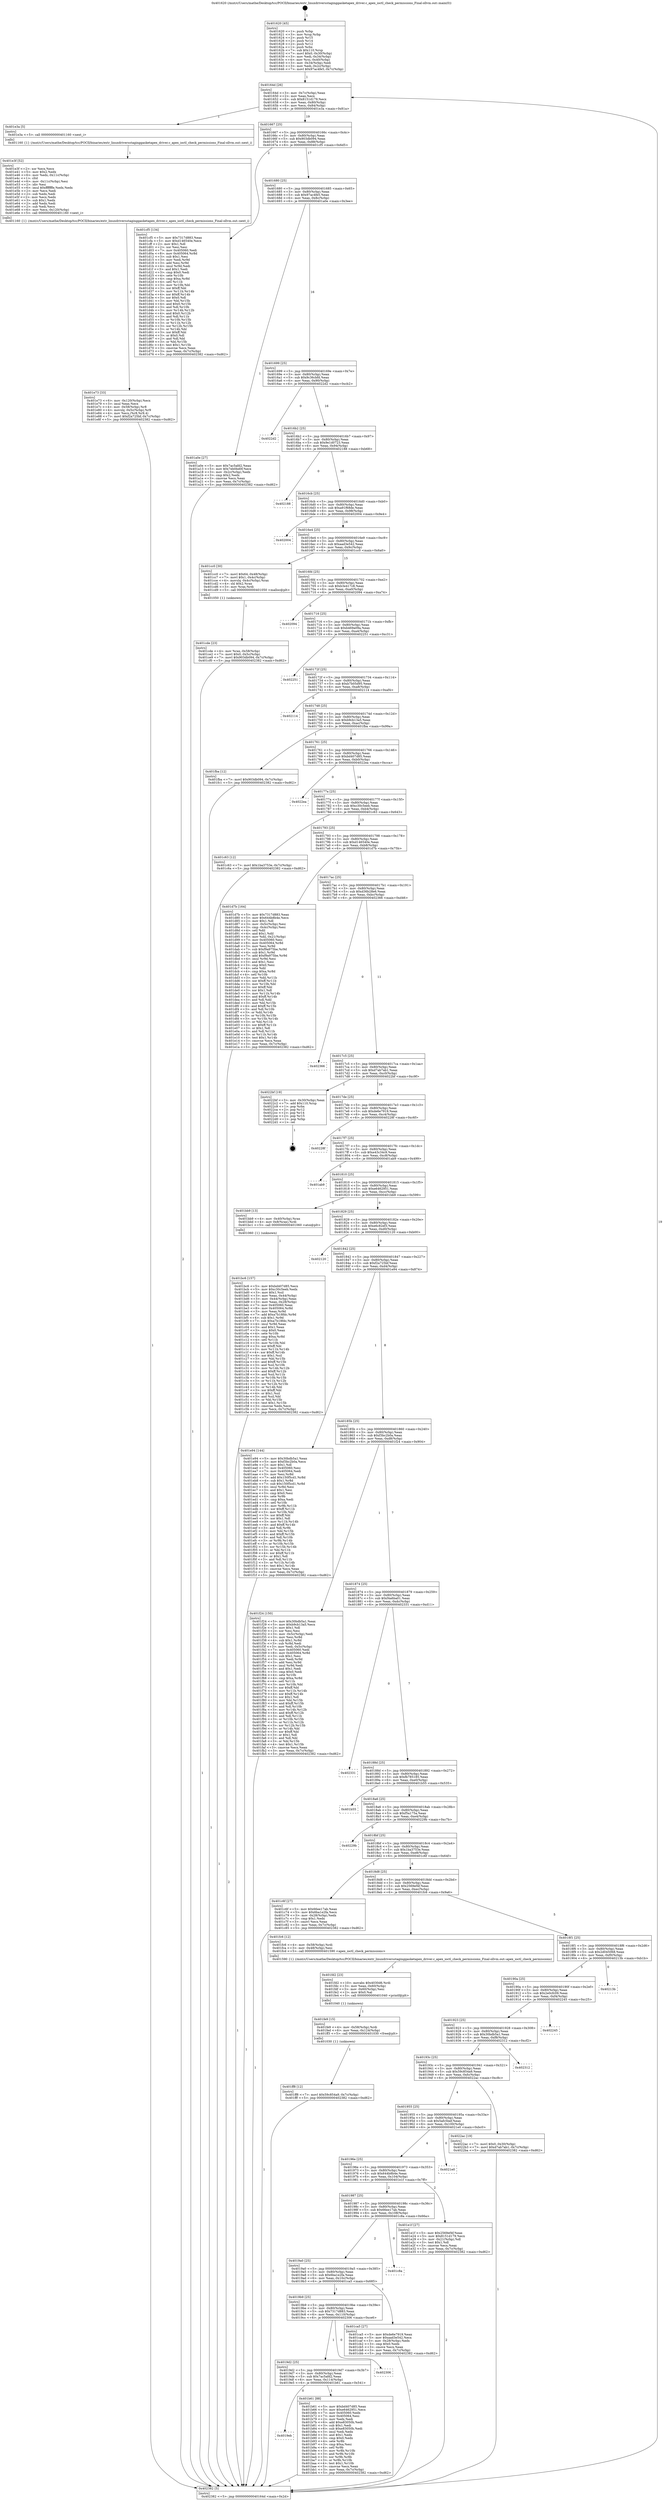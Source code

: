 digraph "0x401620" {
  label = "0x401620 (/mnt/c/Users/mathe/Desktop/tcc/POCII/binaries/extr_linuxdriversstaginggasketapex_driver.c_apex_ioctl_check_permissions_Final-ollvm.out::main(0))"
  labelloc = "t"
  node[shape=record]

  Entry [label="",width=0.3,height=0.3,shape=circle,fillcolor=black,style=filled]
  "0x40164d" [label="{
     0x40164d [26]\l
     | [instrs]\l
     &nbsp;&nbsp;0x40164d \<+3\>: mov -0x7c(%rbp),%eax\l
     &nbsp;&nbsp;0x401650 \<+2\>: mov %eax,%ecx\l
     &nbsp;&nbsp;0x401652 \<+6\>: sub $0x8151d179,%ecx\l
     &nbsp;&nbsp;0x401658 \<+3\>: mov %eax,-0x80(%rbp)\l
     &nbsp;&nbsp;0x40165b \<+6\>: mov %ecx,-0x84(%rbp)\l
     &nbsp;&nbsp;0x401661 \<+6\>: je 0000000000401e3a \<main+0x81a\>\l
  }"]
  "0x401e3a" [label="{
     0x401e3a [5]\l
     | [instrs]\l
     &nbsp;&nbsp;0x401e3a \<+5\>: call 0000000000401160 \<next_i\>\l
     | [calls]\l
     &nbsp;&nbsp;0x401160 \{1\} (/mnt/c/Users/mathe/Desktop/tcc/POCII/binaries/extr_linuxdriversstaginggasketapex_driver.c_apex_ioctl_check_permissions_Final-ollvm.out::next_i)\l
  }"]
  "0x401667" [label="{
     0x401667 [25]\l
     | [instrs]\l
     &nbsp;&nbsp;0x401667 \<+5\>: jmp 000000000040166c \<main+0x4c\>\l
     &nbsp;&nbsp;0x40166c \<+3\>: mov -0x80(%rbp),%eax\l
     &nbsp;&nbsp;0x40166f \<+5\>: sub $0x903db094,%eax\l
     &nbsp;&nbsp;0x401674 \<+6\>: mov %eax,-0x88(%rbp)\l
     &nbsp;&nbsp;0x40167a \<+6\>: je 0000000000401cf5 \<main+0x6d5\>\l
  }"]
  Exit [label="",width=0.3,height=0.3,shape=circle,fillcolor=black,style=filled,peripheries=2]
  "0x401cf5" [label="{
     0x401cf5 [134]\l
     | [instrs]\l
     &nbsp;&nbsp;0x401cf5 \<+5\>: mov $0x7317d883,%eax\l
     &nbsp;&nbsp;0x401cfa \<+5\>: mov $0xd146540e,%ecx\l
     &nbsp;&nbsp;0x401cff \<+2\>: mov $0x1,%dl\l
     &nbsp;&nbsp;0x401d01 \<+2\>: xor %esi,%esi\l
     &nbsp;&nbsp;0x401d03 \<+7\>: mov 0x405060,%edi\l
     &nbsp;&nbsp;0x401d0a \<+8\>: mov 0x405064,%r8d\l
     &nbsp;&nbsp;0x401d12 \<+3\>: sub $0x1,%esi\l
     &nbsp;&nbsp;0x401d15 \<+3\>: mov %edi,%r9d\l
     &nbsp;&nbsp;0x401d18 \<+3\>: add %esi,%r9d\l
     &nbsp;&nbsp;0x401d1b \<+4\>: imul %r9d,%edi\l
     &nbsp;&nbsp;0x401d1f \<+3\>: and $0x1,%edi\l
     &nbsp;&nbsp;0x401d22 \<+3\>: cmp $0x0,%edi\l
     &nbsp;&nbsp;0x401d25 \<+4\>: sete %r10b\l
     &nbsp;&nbsp;0x401d29 \<+4\>: cmp $0xa,%r8d\l
     &nbsp;&nbsp;0x401d2d \<+4\>: setl %r11b\l
     &nbsp;&nbsp;0x401d31 \<+3\>: mov %r10b,%bl\l
     &nbsp;&nbsp;0x401d34 \<+3\>: xor $0xff,%bl\l
     &nbsp;&nbsp;0x401d37 \<+3\>: mov %r11b,%r14b\l
     &nbsp;&nbsp;0x401d3a \<+4\>: xor $0xff,%r14b\l
     &nbsp;&nbsp;0x401d3e \<+3\>: xor $0x0,%dl\l
     &nbsp;&nbsp;0x401d41 \<+3\>: mov %bl,%r15b\l
     &nbsp;&nbsp;0x401d44 \<+4\>: and $0x0,%r15b\l
     &nbsp;&nbsp;0x401d48 \<+3\>: and %dl,%r10b\l
     &nbsp;&nbsp;0x401d4b \<+3\>: mov %r14b,%r12b\l
     &nbsp;&nbsp;0x401d4e \<+4\>: and $0x0,%r12b\l
     &nbsp;&nbsp;0x401d52 \<+3\>: and %dl,%r11b\l
     &nbsp;&nbsp;0x401d55 \<+3\>: or %r10b,%r15b\l
     &nbsp;&nbsp;0x401d58 \<+3\>: or %r11b,%r12b\l
     &nbsp;&nbsp;0x401d5b \<+3\>: xor %r12b,%r15b\l
     &nbsp;&nbsp;0x401d5e \<+3\>: or %r14b,%bl\l
     &nbsp;&nbsp;0x401d61 \<+3\>: xor $0xff,%bl\l
     &nbsp;&nbsp;0x401d64 \<+3\>: or $0x0,%dl\l
     &nbsp;&nbsp;0x401d67 \<+2\>: and %dl,%bl\l
     &nbsp;&nbsp;0x401d69 \<+3\>: or %bl,%r15b\l
     &nbsp;&nbsp;0x401d6c \<+4\>: test $0x1,%r15b\l
     &nbsp;&nbsp;0x401d70 \<+3\>: cmovne %ecx,%eax\l
     &nbsp;&nbsp;0x401d73 \<+3\>: mov %eax,-0x7c(%rbp)\l
     &nbsp;&nbsp;0x401d76 \<+5\>: jmp 0000000000402382 \<main+0xd62\>\l
  }"]
  "0x401680" [label="{
     0x401680 [25]\l
     | [instrs]\l
     &nbsp;&nbsp;0x401680 \<+5\>: jmp 0000000000401685 \<main+0x65\>\l
     &nbsp;&nbsp;0x401685 \<+3\>: mov -0x80(%rbp),%eax\l
     &nbsp;&nbsp;0x401688 \<+5\>: sub $0x97ac4fe5,%eax\l
     &nbsp;&nbsp;0x40168d \<+6\>: mov %eax,-0x8c(%rbp)\l
     &nbsp;&nbsp;0x401693 \<+6\>: je 0000000000401a0e \<main+0x3ee\>\l
  }"]
  "0x401ff8" [label="{
     0x401ff8 [12]\l
     | [instrs]\l
     &nbsp;&nbsp;0x401ff8 \<+7\>: movl $0x59c854a9,-0x7c(%rbp)\l
     &nbsp;&nbsp;0x401fff \<+5\>: jmp 0000000000402382 \<main+0xd62\>\l
  }"]
  "0x401a0e" [label="{
     0x401a0e [27]\l
     | [instrs]\l
     &nbsp;&nbsp;0x401a0e \<+5\>: mov $0x7ac5afd2,%eax\l
     &nbsp;&nbsp;0x401a13 \<+5\>: mov $0x7eb0bd0f,%ecx\l
     &nbsp;&nbsp;0x401a18 \<+3\>: mov -0x2c(%rbp),%edx\l
     &nbsp;&nbsp;0x401a1b \<+3\>: cmp $0x2,%edx\l
     &nbsp;&nbsp;0x401a1e \<+3\>: cmovne %ecx,%eax\l
     &nbsp;&nbsp;0x401a21 \<+3\>: mov %eax,-0x7c(%rbp)\l
     &nbsp;&nbsp;0x401a24 \<+5\>: jmp 0000000000402382 \<main+0xd62\>\l
  }"]
  "0x401699" [label="{
     0x401699 [25]\l
     | [instrs]\l
     &nbsp;&nbsp;0x401699 \<+5\>: jmp 000000000040169e \<main+0x7e\>\l
     &nbsp;&nbsp;0x40169e \<+3\>: mov -0x80(%rbp),%eax\l
     &nbsp;&nbsp;0x4016a1 \<+5\>: sub $0x9c36cbfd,%eax\l
     &nbsp;&nbsp;0x4016a6 \<+6\>: mov %eax,-0x90(%rbp)\l
     &nbsp;&nbsp;0x4016ac \<+6\>: je 00000000004022d2 \<main+0xcb2\>\l
  }"]
  "0x402382" [label="{
     0x402382 [5]\l
     | [instrs]\l
     &nbsp;&nbsp;0x402382 \<+5\>: jmp 000000000040164d \<main+0x2d\>\l
  }"]
  "0x401620" [label="{
     0x401620 [45]\l
     | [instrs]\l
     &nbsp;&nbsp;0x401620 \<+1\>: push %rbp\l
     &nbsp;&nbsp;0x401621 \<+3\>: mov %rsp,%rbp\l
     &nbsp;&nbsp;0x401624 \<+2\>: push %r15\l
     &nbsp;&nbsp;0x401626 \<+2\>: push %r14\l
     &nbsp;&nbsp;0x401628 \<+2\>: push %r12\l
     &nbsp;&nbsp;0x40162a \<+1\>: push %rbx\l
     &nbsp;&nbsp;0x40162b \<+7\>: sub $0x110,%rsp\l
     &nbsp;&nbsp;0x401632 \<+7\>: movl $0x0,-0x30(%rbp)\l
     &nbsp;&nbsp;0x401639 \<+3\>: mov %edi,-0x34(%rbp)\l
     &nbsp;&nbsp;0x40163c \<+4\>: mov %rsi,-0x40(%rbp)\l
     &nbsp;&nbsp;0x401640 \<+3\>: mov -0x34(%rbp),%edi\l
     &nbsp;&nbsp;0x401643 \<+3\>: mov %edi,-0x2c(%rbp)\l
     &nbsp;&nbsp;0x401646 \<+7\>: movl $0x97ac4fe5,-0x7c(%rbp)\l
  }"]
  "0x401fe9" [label="{
     0x401fe9 [15]\l
     | [instrs]\l
     &nbsp;&nbsp;0x401fe9 \<+4\>: mov -0x58(%rbp),%rdi\l
     &nbsp;&nbsp;0x401fed \<+6\>: mov %eax,-0x124(%rbp)\l
     &nbsp;&nbsp;0x401ff3 \<+5\>: call 0000000000401030 \<free@plt\>\l
     | [calls]\l
     &nbsp;&nbsp;0x401030 \{1\} (unknown)\l
  }"]
  "0x4022d2" [label="{
     0x4022d2\l
  }", style=dashed]
  "0x4016b2" [label="{
     0x4016b2 [25]\l
     | [instrs]\l
     &nbsp;&nbsp;0x4016b2 \<+5\>: jmp 00000000004016b7 \<main+0x97\>\l
     &nbsp;&nbsp;0x4016b7 \<+3\>: mov -0x80(%rbp),%eax\l
     &nbsp;&nbsp;0x4016ba \<+5\>: sub $0x9e1d0723,%eax\l
     &nbsp;&nbsp;0x4016bf \<+6\>: mov %eax,-0x94(%rbp)\l
     &nbsp;&nbsp;0x4016c5 \<+6\>: je 0000000000402188 \<main+0xb68\>\l
  }"]
  "0x401fd2" [label="{
     0x401fd2 [23]\l
     | [instrs]\l
     &nbsp;&nbsp;0x401fd2 \<+10\>: movabs $0x4030d6,%rdi\l
     &nbsp;&nbsp;0x401fdc \<+3\>: mov %eax,-0x60(%rbp)\l
     &nbsp;&nbsp;0x401fdf \<+3\>: mov -0x60(%rbp),%esi\l
     &nbsp;&nbsp;0x401fe2 \<+2\>: mov $0x0,%al\l
     &nbsp;&nbsp;0x401fe4 \<+5\>: call 0000000000401040 \<printf@plt\>\l
     | [calls]\l
     &nbsp;&nbsp;0x401040 \{1\} (unknown)\l
  }"]
  "0x402188" [label="{
     0x402188\l
  }", style=dashed]
  "0x4016cb" [label="{
     0x4016cb [25]\l
     | [instrs]\l
     &nbsp;&nbsp;0x4016cb \<+5\>: jmp 00000000004016d0 \<main+0xb0\>\l
     &nbsp;&nbsp;0x4016d0 \<+3\>: mov -0x80(%rbp),%eax\l
     &nbsp;&nbsp;0x4016d3 \<+5\>: sub $0xa91f68de,%eax\l
     &nbsp;&nbsp;0x4016d8 \<+6\>: mov %eax,-0x98(%rbp)\l
     &nbsp;&nbsp;0x4016de \<+6\>: je 0000000000402004 \<main+0x9e4\>\l
  }"]
  "0x401e73" [label="{
     0x401e73 [33]\l
     | [instrs]\l
     &nbsp;&nbsp;0x401e73 \<+6\>: mov -0x120(%rbp),%ecx\l
     &nbsp;&nbsp;0x401e79 \<+3\>: imul %eax,%ecx\l
     &nbsp;&nbsp;0x401e7c \<+4\>: mov -0x58(%rbp),%r8\l
     &nbsp;&nbsp;0x401e80 \<+4\>: movslq -0x5c(%rbp),%r9\l
     &nbsp;&nbsp;0x401e84 \<+4\>: mov %ecx,(%r8,%r9,4)\l
     &nbsp;&nbsp;0x401e88 \<+7\>: movl $0xf2a725bf,-0x7c(%rbp)\l
     &nbsp;&nbsp;0x401e8f \<+5\>: jmp 0000000000402382 \<main+0xd62\>\l
  }"]
  "0x402004" [label="{
     0x402004\l
  }", style=dashed]
  "0x4016e4" [label="{
     0x4016e4 [25]\l
     | [instrs]\l
     &nbsp;&nbsp;0x4016e4 \<+5\>: jmp 00000000004016e9 \<main+0xc9\>\l
     &nbsp;&nbsp;0x4016e9 \<+3\>: mov -0x80(%rbp),%eax\l
     &nbsp;&nbsp;0x4016ec \<+5\>: sub $0xaad3e542,%eax\l
     &nbsp;&nbsp;0x4016f1 \<+6\>: mov %eax,-0x9c(%rbp)\l
     &nbsp;&nbsp;0x4016f7 \<+6\>: je 0000000000401cc0 \<main+0x6a0\>\l
  }"]
  "0x401e3f" [label="{
     0x401e3f [52]\l
     | [instrs]\l
     &nbsp;&nbsp;0x401e3f \<+2\>: xor %ecx,%ecx\l
     &nbsp;&nbsp;0x401e41 \<+5\>: mov $0x2,%edx\l
     &nbsp;&nbsp;0x401e46 \<+6\>: mov %edx,-0x11c(%rbp)\l
     &nbsp;&nbsp;0x401e4c \<+1\>: cltd\l
     &nbsp;&nbsp;0x401e4d \<+6\>: mov -0x11c(%rbp),%esi\l
     &nbsp;&nbsp;0x401e53 \<+2\>: idiv %esi\l
     &nbsp;&nbsp;0x401e55 \<+6\>: imul $0xfffffffe,%edx,%edx\l
     &nbsp;&nbsp;0x401e5b \<+2\>: mov %ecx,%edi\l
     &nbsp;&nbsp;0x401e5d \<+2\>: sub %edx,%edi\l
     &nbsp;&nbsp;0x401e5f \<+2\>: mov %ecx,%edx\l
     &nbsp;&nbsp;0x401e61 \<+3\>: sub $0x1,%edx\l
     &nbsp;&nbsp;0x401e64 \<+2\>: add %edx,%edi\l
     &nbsp;&nbsp;0x401e66 \<+2\>: sub %edi,%ecx\l
     &nbsp;&nbsp;0x401e68 \<+6\>: mov %ecx,-0x120(%rbp)\l
     &nbsp;&nbsp;0x401e6e \<+5\>: call 0000000000401160 \<next_i\>\l
     | [calls]\l
     &nbsp;&nbsp;0x401160 \{1\} (/mnt/c/Users/mathe/Desktop/tcc/POCII/binaries/extr_linuxdriversstaginggasketapex_driver.c_apex_ioctl_check_permissions_Final-ollvm.out::next_i)\l
  }"]
  "0x401cc0" [label="{
     0x401cc0 [30]\l
     | [instrs]\l
     &nbsp;&nbsp;0x401cc0 \<+7\>: movl $0x64,-0x48(%rbp)\l
     &nbsp;&nbsp;0x401cc7 \<+7\>: movl $0x1,-0x4c(%rbp)\l
     &nbsp;&nbsp;0x401cce \<+4\>: movslq -0x4c(%rbp),%rax\l
     &nbsp;&nbsp;0x401cd2 \<+4\>: shl $0x2,%rax\l
     &nbsp;&nbsp;0x401cd6 \<+3\>: mov %rax,%rdi\l
     &nbsp;&nbsp;0x401cd9 \<+5\>: call 0000000000401050 \<malloc@plt\>\l
     | [calls]\l
     &nbsp;&nbsp;0x401050 \{1\} (unknown)\l
  }"]
  "0x4016fd" [label="{
     0x4016fd [25]\l
     | [instrs]\l
     &nbsp;&nbsp;0x4016fd \<+5\>: jmp 0000000000401702 \<main+0xe2\>\l
     &nbsp;&nbsp;0x401702 \<+3\>: mov -0x80(%rbp),%eax\l
     &nbsp;&nbsp;0x401705 \<+5\>: sub $0xb3e417c8,%eax\l
     &nbsp;&nbsp;0x40170a \<+6\>: mov %eax,-0xa0(%rbp)\l
     &nbsp;&nbsp;0x401710 \<+6\>: je 0000000000402094 \<main+0xa74\>\l
  }"]
  "0x401cde" [label="{
     0x401cde [23]\l
     | [instrs]\l
     &nbsp;&nbsp;0x401cde \<+4\>: mov %rax,-0x58(%rbp)\l
     &nbsp;&nbsp;0x401ce2 \<+7\>: movl $0x0,-0x5c(%rbp)\l
     &nbsp;&nbsp;0x401ce9 \<+7\>: movl $0x903db094,-0x7c(%rbp)\l
     &nbsp;&nbsp;0x401cf0 \<+5\>: jmp 0000000000402382 \<main+0xd62\>\l
  }"]
  "0x402094" [label="{
     0x402094\l
  }", style=dashed]
  "0x401716" [label="{
     0x401716 [25]\l
     | [instrs]\l
     &nbsp;&nbsp;0x401716 \<+5\>: jmp 000000000040171b \<main+0xfb\>\l
     &nbsp;&nbsp;0x40171b \<+3\>: mov -0x80(%rbp),%eax\l
     &nbsp;&nbsp;0x40171e \<+5\>: sub $0xb469a09a,%eax\l
     &nbsp;&nbsp;0x401723 \<+6\>: mov %eax,-0xa4(%rbp)\l
     &nbsp;&nbsp;0x401729 \<+6\>: je 0000000000402251 \<main+0xc31\>\l
  }"]
  "0x401bc6" [label="{
     0x401bc6 [157]\l
     | [instrs]\l
     &nbsp;&nbsp;0x401bc6 \<+5\>: mov $0xbd407d85,%ecx\l
     &nbsp;&nbsp;0x401bcb \<+5\>: mov $0xc30c5eeb,%edx\l
     &nbsp;&nbsp;0x401bd0 \<+3\>: mov $0x1,%sil\l
     &nbsp;&nbsp;0x401bd3 \<+3\>: mov %eax,-0x44(%rbp)\l
     &nbsp;&nbsp;0x401bd6 \<+3\>: mov -0x44(%rbp),%eax\l
     &nbsp;&nbsp;0x401bd9 \<+3\>: mov %eax,-0x28(%rbp)\l
     &nbsp;&nbsp;0x401bdc \<+7\>: mov 0x405060,%eax\l
     &nbsp;&nbsp;0x401be3 \<+8\>: mov 0x405064,%r8d\l
     &nbsp;&nbsp;0x401beb \<+3\>: mov %eax,%r9d\l
     &nbsp;&nbsp;0x401bee \<+7\>: add $0xa7b18fdc,%r9d\l
     &nbsp;&nbsp;0x401bf5 \<+4\>: sub $0x1,%r9d\l
     &nbsp;&nbsp;0x401bf9 \<+7\>: sub $0xa7b18fdc,%r9d\l
     &nbsp;&nbsp;0x401c00 \<+4\>: imul %r9d,%eax\l
     &nbsp;&nbsp;0x401c04 \<+3\>: and $0x1,%eax\l
     &nbsp;&nbsp;0x401c07 \<+3\>: cmp $0x0,%eax\l
     &nbsp;&nbsp;0x401c0a \<+4\>: sete %r10b\l
     &nbsp;&nbsp;0x401c0e \<+4\>: cmp $0xa,%r8d\l
     &nbsp;&nbsp;0x401c12 \<+4\>: setl %r11b\l
     &nbsp;&nbsp;0x401c16 \<+3\>: mov %r10b,%bl\l
     &nbsp;&nbsp;0x401c19 \<+3\>: xor $0xff,%bl\l
     &nbsp;&nbsp;0x401c1c \<+3\>: mov %r11b,%r14b\l
     &nbsp;&nbsp;0x401c1f \<+4\>: xor $0xff,%r14b\l
     &nbsp;&nbsp;0x401c23 \<+4\>: xor $0x1,%sil\l
     &nbsp;&nbsp;0x401c27 \<+3\>: mov %bl,%r15b\l
     &nbsp;&nbsp;0x401c2a \<+4\>: and $0xff,%r15b\l
     &nbsp;&nbsp;0x401c2e \<+3\>: and %sil,%r10b\l
     &nbsp;&nbsp;0x401c31 \<+3\>: mov %r14b,%r12b\l
     &nbsp;&nbsp;0x401c34 \<+4\>: and $0xff,%r12b\l
     &nbsp;&nbsp;0x401c38 \<+3\>: and %sil,%r11b\l
     &nbsp;&nbsp;0x401c3b \<+3\>: or %r10b,%r15b\l
     &nbsp;&nbsp;0x401c3e \<+3\>: or %r11b,%r12b\l
     &nbsp;&nbsp;0x401c41 \<+3\>: xor %r12b,%r15b\l
     &nbsp;&nbsp;0x401c44 \<+3\>: or %r14b,%bl\l
     &nbsp;&nbsp;0x401c47 \<+3\>: xor $0xff,%bl\l
     &nbsp;&nbsp;0x401c4a \<+4\>: or $0x1,%sil\l
     &nbsp;&nbsp;0x401c4e \<+3\>: and %sil,%bl\l
     &nbsp;&nbsp;0x401c51 \<+3\>: or %bl,%r15b\l
     &nbsp;&nbsp;0x401c54 \<+4\>: test $0x1,%r15b\l
     &nbsp;&nbsp;0x401c58 \<+3\>: cmovne %edx,%ecx\l
     &nbsp;&nbsp;0x401c5b \<+3\>: mov %ecx,-0x7c(%rbp)\l
     &nbsp;&nbsp;0x401c5e \<+5\>: jmp 0000000000402382 \<main+0xd62\>\l
  }"]
  "0x402251" [label="{
     0x402251\l
  }", style=dashed]
  "0x40172f" [label="{
     0x40172f [25]\l
     | [instrs]\l
     &nbsp;&nbsp;0x40172f \<+5\>: jmp 0000000000401734 \<main+0x114\>\l
     &nbsp;&nbsp;0x401734 \<+3\>: mov -0x80(%rbp),%eax\l
     &nbsp;&nbsp;0x401737 \<+5\>: sub $0xb7b05d95,%eax\l
     &nbsp;&nbsp;0x40173c \<+6\>: mov %eax,-0xa8(%rbp)\l
     &nbsp;&nbsp;0x401742 \<+6\>: je 0000000000402114 \<main+0xaf4\>\l
  }"]
  "0x4019eb" [label="{
     0x4019eb\l
  }", style=dashed]
  "0x402114" [label="{
     0x402114\l
  }", style=dashed]
  "0x401748" [label="{
     0x401748 [25]\l
     | [instrs]\l
     &nbsp;&nbsp;0x401748 \<+5\>: jmp 000000000040174d \<main+0x12d\>\l
     &nbsp;&nbsp;0x40174d \<+3\>: mov -0x80(%rbp),%eax\l
     &nbsp;&nbsp;0x401750 \<+5\>: sub $0xb9cb13a5,%eax\l
     &nbsp;&nbsp;0x401755 \<+6\>: mov %eax,-0xac(%rbp)\l
     &nbsp;&nbsp;0x40175b \<+6\>: je 0000000000401fba \<main+0x99a\>\l
  }"]
  "0x401b61" [label="{
     0x401b61 [88]\l
     | [instrs]\l
     &nbsp;&nbsp;0x401b61 \<+5\>: mov $0xbd407d85,%eax\l
     &nbsp;&nbsp;0x401b66 \<+5\>: mov $0xe6462951,%ecx\l
     &nbsp;&nbsp;0x401b6b \<+7\>: mov 0x405060,%edx\l
     &nbsp;&nbsp;0x401b72 \<+7\>: mov 0x405064,%esi\l
     &nbsp;&nbsp;0x401b79 \<+2\>: mov %edx,%edi\l
     &nbsp;&nbsp;0x401b7b \<+6\>: add $0xe83050b,%edi\l
     &nbsp;&nbsp;0x401b81 \<+3\>: sub $0x1,%edi\l
     &nbsp;&nbsp;0x401b84 \<+6\>: sub $0xe83050b,%edi\l
     &nbsp;&nbsp;0x401b8a \<+3\>: imul %edi,%edx\l
     &nbsp;&nbsp;0x401b8d \<+3\>: and $0x1,%edx\l
     &nbsp;&nbsp;0x401b90 \<+3\>: cmp $0x0,%edx\l
     &nbsp;&nbsp;0x401b93 \<+4\>: sete %r8b\l
     &nbsp;&nbsp;0x401b97 \<+3\>: cmp $0xa,%esi\l
     &nbsp;&nbsp;0x401b9a \<+4\>: setl %r9b\l
     &nbsp;&nbsp;0x401b9e \<+3\>: mov %r8b,%r10b\l
     &nbsp;&nbsp;0x401ba1 \<+3\>: and %r9b,%r10b\l
     &nbsp;&nbsp;0x401ba4 \<+3\>: xor %r9b,%r8b\l
     &nbsp;&nbsp;0x401ba7 \<+3\>: or %r8b,%r10b\l
     &nbsp;&nbsp;0x401baa \<+4\>: test $0x1,%r10b\l
     &nbsp;&nbsp;0x401bae \<+3\>: cmovne %ecx,%eax\l
     &nbsp;&nbsp;0x401bb1 \<+3\>: mov %eax,-0x7c(%rbp)\l
     &nbsp;&nbsp;0x401bb4 \<+5\>: jmp 0000000000402382 \<main+0xd62\>\l
  }"]
  "0x401fba" [label="{
     0x401fba [12]\l
     | [instrs]\l
     &nbsp;&nbsp;0x401fba \<+7\>: movl $0x903db094,-0x7c(%rbp)\l
     &nbsp;&nbsp;0x401fc1 \<+5\>: jmp 0000000000402382 \<main+0xd62\>\l
  }"]
  "0x401761" [label="{
     0x401761 [25]\l
     | [instrs]\l
     &nbsp;&nbsp;0x401761 \<+5\>: jmp 0000000000401766 \<main+0x146\>\l
     &nbsp;&nbsp;0x401766 \<+3\>: mov -0x80(%rbp),%eax\l
     &nbsp;&nbsp;0x401769 \<+5\>: sub $0xbd407d85,%eax\l
     &nbsp;&nbsp;0x40176e \<+6\>: mov %eax,-0xb0(%rbp)\l
     &nbsp;&nbsp;0x401774 \<+6\>: je 00000000004022ea \<main+0xcca\>\l
  }"]
  "0x4019d2" [label="{
     0x4019d2 [25]\l
     | [instrs]\l
     &nbsp;&nbsp;0x4019d2 \<+5\>: jmp 00000000004019d7 \<main+0x3b7\>\l
     &nbsp;&nbsp;0x4019d7 \<+3\>: mov -0x80(%rbp),%eax\l
     &nbsp;&nbsp;0x4019da \<+5\>: sub $0x7ac5afd2,%eax\l
     &nbsp;&nbsp;0x4019df \<+6\>: mov %eax,-0x114(%rbp)\l
     &nbsp;&nbsp;0x4019e5 \<+6\>: je 0000000000401b61 \<main+0x541\>\l
  }"]
  "0x4022ea" [label="{
     0x4022ea\l
  }", style=dashed]
  "0x40177a" [label="{
     0x40177a [25]\l
     | [instrs]\l
     &nbsp;&nbsp;0x40177a \<+5\>: jmp 000000000040177f \<main+0x15f\>\l
     &nbsp;&nbsp;0x40177f \<+3\>: mov -0x80(%rbp),%eax\l
     &nbsp;&nbsp;0x401782 \<+5\>: sub $0xc30c5eeb,%eax\l
     &nbsp;&nbsp;0x401787 \<+6\>: mov %eax,-0xb4(%rbp)\l
     &nbsp;&nbsp;0x40178d \<+6\>: je 0000000000401c63 \<main+0x643\>\l
  }"]
  "0x402306" [label="{
     0x402306\l
  }", style=dashed]
  "0x401c63" [label="{
     0x401c63 [12]\l
     | [instrs]\l
     &nbsp;&nbsp;0x401c63 \<+7\>: movl $0x1ba3753e,-0x7c(%rbp)\l
     &nbsp;&nbsp;0x401c6a \<+5\>: jmp 0000000000402382 \<main+0xd62\>\l
  }"]
  "0x401793" [label="{
     0x401793 [25]\l
     | [instrs]\l
     &nbsp;&nbsp;0x401793 \<+5\>: jmp 0000000000401798 \<main+0x178\>\l
     &nbsp;&nbsp;0x401798 \<+3\>: mov -0x80(%rbp),%eax\l
     &nbsp;&nbsp;0x40179b \<+5\>: sub $0xd146540e,%eax\l
     &nbsp;&nbsp;0x4017a0 \<+6\>: mov %eax,-0xb8(%rbp)\l
     &nbsp;&nbsp;0x4017a6 \<+6\>: je 0000000000401d7b \<main+0x75b\>\l
  }"]
  "0x4019b9" [label="{
     0x4019b9 [25]\l
     | [instrs]\l
     &nbsp;&nbsp;0x4019b9 \<+5\>: jmp 00000000004019be \<main+0x39e\>\l
     &nbsp;&nbsp;0x4019be \<+3\>: mov -0x80(%rbp),%eax\l
     &nbsp;&nbsp;0x4019c1 \<+5\>: sub $0x7317d883,%eax\l
     &nbsp;&nbsp;0x4019c6 \<+6\>: mov %eax,-0x110(%rbp)\l
     &nbsp;&nbsp;0x4019cc \<+6\>: je 0000000000402306 \<main+0xce6\>\l
  }"]
  "0x401d7b" [label="{
     0x401d7b [164]\l
     | [instrs]\l
     &nbsp;&nbsp;0x401d7b \<+5\>: mov $0x7317d883,%eax\l
     &nbsp;&nbsp;0x401d80 \<+5\>: mov $0x644b8b4e,%ecx\l
     &nbsp;&nbsp;0x401d85 \<+2\>: mov $0x1,%dl\l
     &nbsp;&nbsp;0x401d87 \<+3\>: mov -0x5c(%rbp),%esi\l
     &nbsp;&nbsp;0x401d8a \<+3\>: cmp -0x4c(%rbp),%esi\l
     &nbsp;&nbsp;0x401d8d \<+4\>: setl %dil\l
     &nbsp;&nbsp;0x401d91 \<+4\>: and $0x1,%dil\l
     &nbsp;&nbsp;0x401d95 \<+4\>: mov %dil,-0x21(%rbp)\l
     &nbsp;&nbsp;0x401d99 \<+7\>: mov 0x405060,%esi\l
     &nbsp;&nbsp;0x401da0 \<+8\>: mov 0x405064,%r8d\l
     &nbsp;&nbsp;0x401da8 \<+3\>: mov %esi,%r9d\l
     &nbsp;&nbsp;0x401dab \<+7\>: sub $0xf9a975be,%r9d\l
     &nbsp;&nbsp;0x401db2 \<+4\>: sub $0x1,%r9d\l
     &nbsp;&nbsp;0x401db6 \<+7\>: add $0xf9a975be,%r9d\l
     &nbsp;&nbsp;0x401dbd \<+4\>: imul %r9d,%esi\l
     &nbsp;&nbsp;0x401dc1 \<+3\>: and $0x1,%esi\l
     &nbsp;&nbsp;0x401dc4 \<+3\>: cmp $0x0,%esi\l
     &nbsp;&nbsp;0x401dc7 \<+4\>: sete %dil\l
     &nbsp;&nbsp;0x401dcb \<+4\>: cmp $0xa,%r8d\l
     &nbsp;&nbsp;0x401dcf \<+4\>: setl %r10b\l
     &nbsp;&nbsp;0x401dd3 \<+3\>: mov %dil,%r11b\l
     &nbsp;&nbsp;0x401dd6 \<+4\>: xor $0xff,%r11b\l
     &nbsp;&nbsp;0x401dda \<+3\>: mov %r10b,%bl\l
     &nbsp;&nbsp;0x401ddd \<+3\>: xor $0xff,%bl\l
     &nbsp;&nbsp;0x401de0 \<+3\>: xor $0x1,%dl\l
     &nbsp;&nbsp;0x401de3 \<+3\>: mov %r11b,%r14b\l
     &nbsp;&nbsp;0x401de6 \<+4\>: and $0xff,%r14b\l
     &nbsp;&nbsp;0x401dea \<+3\>: and %dl,%dil\l
     &nbsp;&nbsp;0x401ded \<+3\>: mov %bl,%r15b\l
     &nbsp;&nbsp;0x401df0 \<+4\>: and $0xff,%r15b\l
     &nbsp;&nbsp;0x401df4 \<+3\>: and %dl,%r10b\l
     &nbsp;&nbsp;0x401df7 \<+3\>: or %dil,%r14b\l
     &nbsp;&nbsp;0x401dfa \<+3\>: or %r10b,%r15b\l
     &nbsp;&nbsp;0x401dfd \<+3\>: xor %r15b,%r14b\l
     &nbsp;&nbsp;0x401e00 \<+3\>: or %bl,%r11b\l
     &nbsp;&nbsp;0x401e03 \<+4\>: xor $0xff,%r11b\l
     &nbsp;&nbsp;0x401e07 \<+3\>: or $0x1,%dl\l
     &nbsp;&nbsp;0x401e0a \<+3\>: and %dl,%r11b\l
     &nbsp;&nbsp;0x401e0d \<+3\>: or %r11b,%r14b\l
     &nbsp;&nbsp;0x401e10 \<+4\>: test $0x1,%r14b\l
     &nbsp;&nbsp;0x401e14 \<+3\>: cmovne %ecx,%eax\l
     &nbsp;&nbsp;0x401e17 \<+3\>: mov %eax,-0x7c(%rbp)\l
     &nbsp;&nbsp;0x401e1a \<+5\>: jmp 0000000000402382 \<main+0xd62\>\l
  }"]
  "0x4017ac" [label="{
     0x4017ac [25]\l
     | [instrs]\l
     &nbsp;&nbsp;0x4017ac \<+5\>: jmp 00000000004017b1 \<main+0x191\>\l
     &nbsp;&nbsp;0x4017b1 \<+3\>: mov -0x80(%rbp),%eax\l
     &nbsp;&nbsp;0x4017b4 \<+5\>: sub $0xd36b28e6,%eax\l
     &nbsp;&nbsp;0x4017b9 \<+6\>: mov %eax,-0xbc(%rbp)\l
     &nbsp;&nbsp;0x4017bf \<+6\>: je 0000000000402366 \<main+0xd46\>\l
  }"]
  "0x401ca5" [label="{
     0x401ca5 [27]\l
     | [instrs]\l
     &nbsp;&nbsp;0x401ca5 \<+5\>: mov $0xde6e7919,%eax\l
     &nbsp;&nbsp;0x401caa \<+5\>: mov $0xaad3e542,%ecx\l
     &nbsp;&nbsp;0x401caf \<+3\>: mov -0x28(%rbp),%edx\l
     &nbsp;&nbsp;0x401cb2 \<+3\>: cmp $0x0,%edx\l
     &nbsp;&nbsp;0x401cb5 \<+3\>: cmove %ecx,%eax\l
     &nbsp;&nbsp;0x401cb8 \<+3\>: mov %eax,-0x7c(%rbp)\l
     &nbsp;&nbsp;0x401cbb \<+5\>: jmp 0000000000402382 \<main+0xd62\>\l
  }"]
  "0x402366" [label="{
     0x402366\l
  }", style=dashed]
  "0x4017c5" [label="{
     0x4017c5 [25]\l
     | [instrs]\l
     &nbsp;&nbsp;0x4017c5 \<+5\>: jmp 00000000004017ca \<main+0x1aa\>\l
     &nbsp;&nbsp;0x4017ca \<+3\>: mov -0x80(%rbp),%eax\l
     &nbsp;&nbsp;0x4017cd \<+5\>: sub $0xd7ab7ab1,%eax\l
     &nbsp;&nbsp;0x4017d2 \<+6\>: mov %eax,-0xc0(%rbp)\l
     &nbsp;&nbsp;0x4017d8 \<+6\>: je 00000000004022bf \<main+0xc9f\>\l
  }"]
  "0x4019a0" [label="{
     0x4019a0 [25]\l
     | [instrs]\l
     &nbsp;&nbsp;0x4019a0 \<+5\>: jmp 00000000004019a5 \<main+0x385\>\l
     &nbsp;&nbsp;0x4019a5 \<+3\>: mov -0x80(%rbp),%eax\l
     &nbsp;&nbsp;0x4019a8 \<+5\>: sub $0x6ba1e2fa,%eax\l
     &nbsp;&nbsp;0x4019ad \<+6\>: mov %eax,-0x10c(%rbp)\l
     &nbsp;&nbsp;0x4019b3 \<+6\>: je 0000000000401ca5 \<main+0x685\>\l
  }"]
  "0x4022bf" [label="{
     0x4022bf [19]\l
     | [instrs]\l
     &nbsp;&nbsp;0x4022bf \<+3\>: mov -0x30(%rbp),%eax\l
     &nbsp;&nbsp;0x4022c2 \<+7\>: add $0x110,%rsp\l
     &nbsp;&nbsp;0x4022c9 \<+1\>: pop %rbx\l
     &nbsp;&nbsp;0x4022ca \<+2\>: pop %r12\l
     &nbsp;&nbsp;0x4022cc \<+2\>: pop %r14\l
     &nbsp;&nbsp;0x4022ce \<+2\>: pop %r15\l
     &nbsp;&nbsp;0x4022d0 \<+1\>: pop %rbp\l
     &nbsp;&nbsp;0x4022d1 \<+1\>: ret\l
  }"]
  "0x4017de" [label="{
     0x4017de [25]\l
     | [instrs]\l
     &nbsp;&nbsp;0x4017de \<+5\>: jmp 00000000004017e3 \<main+0x1c3\>\l
     &nbsp;&nbsp;0x4017e3 \<+3\>: mov -0x80(%rbp),%eax\l
     &nbsp;&nbsp;0x4017e6 \<+5\>: sub $0xde6e7919,%eax\l
     &nbsp;&nbsp;0x4017eb \<+6\>: mov %eax,-0xc4(%rbp)\l
     &nbsp;&nbsp;0x4017f1 \<+6\>: je 000000000040228f \<main+0xc6f\>\l
  }"]
  "0x401c8a" [label="{
     0x401c8a\l
  }", style=dashed]
  "0x40228f" [label="{
     0x40228f\l
  }", style=dashed]
  "0x4017f7" [label="{
     0x4017f7 [25]\l
     | [instrs]\l
     &nbsp;&nbsp;0x4017f7 \<+5\>: jmp 00000000004017fc \<main+0x1dc\>\l
     &nbsp;&nbsp;0x4017fc \<+3\>: mov -0x80(%rbp),%eax\l
     &nbsp;&nbsp;0x4017ff \<+5\>: sub $0xe43c34c9,%eax\l
     &nbsp;&nbsp;0x401804 \<+6\>: mov %eax,-0xc8(%rbp)\l
     &nbsp;&nbsp;0x40180a \<+6\>: je 0000000000401ab9 \<main+0x499\>\l
  }"]
  "0x401987" [label="{
     0x401987 [25]\l
     | [instrs]\l
     &nbsp;&nbsp;0x401987 \<+5\>: jmp 000000000040198c \<main+0x36c\>\l
     &nbsp;&nbsp;0x40198c \<+3\>: mov -0x80(%rbp),%eax\l
     &nbsp;&nbsp;0x40198f \<+5\>: sub $0x66ee17ab,%eax\l
     &nbsp;&nbsp;0x401994 \<+6\>: mov %eax,-0x108(%rbp)\l
     &nbsp;&nbsp;0x40199a \<+6\>: je 0000000000401c8a \<main+0x66a\>\l
  }"]
  "0x401ab9" [label="{
     0x401ab9\l
  }", style=dashed]
  "0x401810" [label="{
     0x401810 [25]\l
     | [instrs]\l
     &nbsp;&nbsp;0x401810 \<+5\>: jmp 0000000000401815 \<main+0x1f5\>\l
     &nbsp;&nbsp;0x401815 \<+3\>: mov -0x80(%rbp),%eax\l
     &nbsp;&nbsp;0x401818 \<+5\>: sub $0xe6462951,%eax\l
     &nbsp;&nbsp;0x40181d \<+6\>: mov %eax,-0xcc(%rbp)\l
     &nbsp;&nbsp;0x401823 \<+6\>: je 0000000000401bb9 \<main+0x599\>\l
  }"]
  "0x401e1f" [label="{
     0x401e1f [27]\l
     | [instrs]\l
     &nbsp;&nbsp;0x401e1f \<+5\>: mov $0x2569ef4f,%eax\l
     &nbsp;&nbsp;0x401e24 \<+5\>: mov $0x8151d179,%ecx\l
     &nbsp;&nbsp;0x401e29 \<+3\>: mov -0x21(%rbp),%dl\l
     &nbsp;&nbsp;0x401e2c \<+3\>: test $0x1,%dl\l
     &nbsp;&nbsp;0x401e2f \<+3\>: cmovne %ecx,%eax\l
     &nbsp;&nbsp;0x401e32 \<+3\>: mov %eax,-0x7c(%rbp)\l
     &nbsp;&nbsp;0x401e35 \<+5\>: jmp 0000000000402382 \<main+0xd62\>\l
  }"]
  "0x401bb9" [label="{
     0x401bb9 [13]\l
     | [instrs]\l
     &nbsp;&nbsp;0x401bb9 \<+4\>: mov -0x40(%rbp),%rax\l
     &nbsp;&nbsp;0x401bbd \<+4\>: mov 0x8(%rax),%rdi\l
     &nbsp;&nbsp;0x401bc1 \<+5\>: call 0000000000401060 \<atoi@plt\>\l
     | [calls]\l
     &nbsp;&nbsp;0x401060 \{1\} (unknown)\l
  }"]
  "0x401829" [label="{
     0x401829 [25]\l
     | [instrs]\l
     &nbsp;&nbsp;0x401829 \<+5\>: jmp 000000000040182e \<main+0x20e\>\l
     &nbsp;&nbsp;0x40182e \<+3\>: mov -0x80(%rbp),%eax\l
     &nbsp;&nbsp;0x401831 \<+5\>: sub $0xe6c82ef3,%eax\l
     &nbsp;&nbsp;0x401836 \<+6\>: mov %eax,-0xd0(%rbp)\l
     &nbsp;&nbsp;0x40183c \<+6\>: je 0000000000402120 \<main+0xb00\>\l
  }"]
  "0x40196e" [label="{
     0x40196e [25]\l
     | [instrs]\l
     &nbsp;&nbsp;0x40196e \<+5\>: jmp 0000000000401973 \<main+0x353\>\l
     &nbsp;&nbsp;0x401973 \<+3\>: mov -0x80(%rbp),%eax\l
     &nbsp;&nbsp;0x401976 \<+5\>: sub $0x644b8b4e,%eax\l
     &nbsp;&nbsp;0x40197b \<+6\>: mov %eax,-0x104(%rbp)\l
     &nbsp;&nbsp;0x401981 \<+6\>: je 0000000000401e1f \<main+0x7ff\>\l
  }"]
  "0x402120" [label="{
     0x402120\l
  }", style=dashed]
  "0x401842" [label="{
     0x401842 [25]\l
     | [instrs]\l
     &nbsp;&nbsp;0x401842 \<+5\>: jmp 0000000000401847 \<main+0x227\>\l
     &nbsp;&nbsp;0x401847 \<+3\>: mov -0x80(%rbp),%eax\l
     &nbsp;&nbsp;0x40184a \<+5\>: sub $0xf2a725bf,%eax\l
     &nbsp;&nbsp;0x40184f \<+6\>: mov %eax,-0xd4(%rbp)\l
     &nbsp;&nbsp;0x401855 \<+6\>: je 0000000000401e94 \<main+0x874\>\l
  }"]
  "0x4021e0" [label="{
     0x4021e0\l
  }", style=dashed]
  "0x401e94" [label="{
     0x401e94 [144]\l
     | [instrs]\l
     &nbsp;&nbsp;0x401e94 \<+5\>: mov $0x30bdb5a1,%eax\l
     &nbsp;&nbsp;0x401e99 \<+5\>: mov $0xf3bc2b0a,%ecx\l
     &nbsp;&nbsp;0x401e9e \<+2\>: mov $0x1,%dl\l
     &nbsp;&nbsp;0x401ea0 \<+7\>: mov 0x405060,%esi\l
     &nbsp;&nbsp;0x401ea7 \<+7\>: mov 0x405064,%edi\l
     &nbsp;&nbsp;0x401eae \<+3\>: mov %esi,%r8d\l
     &nbsp;&nbsp;0x401eb1 \<+7\>: add $0x150f5cd1,%r8d\l
     &nbsp;&nbsp;0x401eb8 \<+4\>: sub $0x1,%r8d\l
     &nbsp;&nbsp;0x401ebc \<+7\>: sub $0x150f5cd1,%r8d\l
     &nbsp;&nbsp;0x401ec3 \<+4\>: imul %r8d,%esi\l
     &nbsp;&nbsp;0x401ec7 \<+3\>: and $0x1,%esi\l
     &nbsp;&nbsp;0x401eca \<+3\>: cmp $0x0,%esi\l
     &nbsp;&nbsp;0x401ecd \<+4\>: sete %r9b\l
     &nbsp;&nbsp;0x401ed1 \<+3\>: cmp $0xa,%edi\l
     &nbsp;&nbsp;0x401ed4 \<+4\>: setl %r10b\l
     &nbsp;&nbsp;0x401ed8 \<+3\>: mov %r9b,%r11b\l
     &nbsp;&nbsp;0x401edb \<+4\>: xor $0xff,%r11b\l
     &nbsp;&nbsp;0x401edf \<+3\>: mov %r10b,%bl\l
     &nbsp;&nbsp;0x401ee2 \<+3\>: xor $0xff,%bl\l
     &nbsp;&nbsp;0x401ee5 \<+3\>: xor $0x1,%dl\l
     &nbsp;&nbsp;0x401ee8 \<+3\>: mov %r11b,%r14b\l
     &nbsp;&nbsp;0x401eeb \<+4\>: and $0xff,%r14b\l
     &nbsp;&nbsp;0x401eef \<+3\>: and %dl,%r9b\l
     &nbsp;&nbsp;0x401ef2 \<+3\>: mov %bl,%r15b\l
     &nbsp;&nbsp;0x401ef5 \<+4\>: and $0xff,%r15b\l
     &nbsp;&nbsp;0x401ef9 \<+3\>: and %dl,%r10b\l
     &nbsp;&nbsp;0x401efc \<+3\>: or %r9b,%r14b\l
     &nbsp;&nbsp;0x401eff \<+3\>: or %r10b,%r15b\l
     &nbsp;&nbsp;0x401f02 \<+3\>: xor %r15b,%r14b\l
     &nbsp;&nbsp;0x401f05 \<+3\>: or %bl,%r11b\l
     &nbsp;&nbsp;0x401f08 \<+4\>: xor $0xff,%r11b\l
     &nbsp;&nbsp;0x401f0c \<+3\>: or $0x1,%dl\l
     &nbsp;&nbsp;0x401f0f \<+3\>: and %dl,%r11b\l
     &nbsp;&nbsp;0x401f12 \<+3\>: or %r11b,%r14b\l
     &nbsp;&nbsp;0x401f15 \<+4\>: test $0x1,%r14b\l
     &nbsp;&nbsp;0x401f19 \<+3\>: cmovne %ecx,%eax\l
     &nbsp;&nbsp;0x401f1c \<+3\>: mov %eax,-0x7c(%rbp)\l
     &nbsp;&nbsp;0x401f1f \<+5\>: jmp 0000000000402382 \<main+0xd62\>\l
  }"]
  "0x40185b" [label="{
     0x40185b [25]\l
     | [instrs]\l
     &nbsp;&nbsp;0x40185b \<+5\>: jmp 0000000000401860 \<main+0x240\>\l
     &nbsp;&nbsp;0x401860 \<+3\>: mov -0x80(%rbp),%eax\l
     &nbsp;&nbsp;0x401863 \<+5\>: sub $0xf3bc2b0a,%eax\l
     &nbsp;&nbsp;0x401868 \<+6\>: mov %eax,-0xd8(%rbp)\l
     &nbsp;&nbsp;0x40186e \<+6\>: je 0000000000401f24 \<main+0x904\>\l
  }"]
  "0x401955" [label="{
     0x401955 [25]\l
     | [instrs]\l
     &nbsp;&nbsp;0x401955 \<+5\>: jmp 000000000040195a \<main+0x33a\>\l
     &nbsp;&nbsp;0x40195a \<+3\>: mov -0x80(%rbp),%eax\l
     &nbsp;&nbsp;0x40195d \<+5\>: sub $0x5afc5bef,%eax\l
     &nbsp;&nbsp;0x401962 \<+6\>: mov %eax,-0x100(%rbp)\l
     &nbsp;&nbsp;0x401968 \<+6\>: je 00000000004021e0 \<main+0xbc0\>\l
  }"]
  "0x401f24" [label="{
     0x401f24 [150]\l
     | [instrs]\l
     &nbsp;&nbsp;0x401f24 \<+5\>: mov $0x30bdb5a1,%eax\l
     &nbsp;&nbsp;0x401f29 \<+5\>: mov $0xb9cb13a5,%ecx\l
     &nbsp;&nbsp;0x401f2e \<+2\>: mov $0x1,%dl\l
     &nbsp;&nbsp;0x401f30 \<+2\>: xor %esi,%esi\l
     &nbsp;&nbsp;0x401f32 \<+3\>: mov -0x5c(%rbp),%edi\l
     &nbsp;&nbsp;0x401f35 \<+3\>: mov %esi,%r8d\l
     &nbsp;&nbsp;0x401f38 \<+4\>: sub $0x1,%r8d\l
     &nbsp;&nbsp;0x401f3c \<+3\>: sub %r8d,%edi\l
     &nbsp;&nbsp;0x401f3f \<+3\>: mov %edi,-0x5c(%rbp)\l
     &nbsp;&nbsp;0x401f42 \<+7\>: mov 0x405060,%edi\l
     &nbsp;&nbsp;0x401f49 \<+8\>: mov 0x405064,%r8d\l
     &nbsp;&nbsp;0x401f51 \<+3\>: sub $0x1,%esi\l
     &nbsp;&nbsp;0x401f54 \<+3\>: mov %edi,%r9d\l
     &nbsp;&nbsp;0x401f57 \<+3\>: add %esi,%r9d\l
     &nbsp;&nbsp;0x401f5a \<+4\>: imul %r9d,%edi\l
     &nbsp;&nbsp;0x401f5e \<+3\>: and $0x1,%edi\l
     &nbsp;&nbsp;0x401f61 \<+3\>: cmp $0x0,%edi\l
     &nbsp;&nbsp;0x401f64 \<+4\>: sete %r10b\l
     &nbsp;&nbsp;0x401f68 \<+4\>: cmp $0xa,%r8d\l
     &nbsp;&nbsp;0x401f6c \<+4\>: setl %r11b\l
     &nbsp;&nbsp;0x401f70 \<+3\>: mov %r10b,%bl\l
     &nbsp;&nbsp;0x401f73 \<+3\>: xor $0xff,%bl\l
     &nbsp;&nbsp;0x401f76 \<+3\>: mov %r11b,%r14b\l
     &nbsp;&nbsp;0x401f79 \<+4\>: xor $0xff,%r14b\l
     &nbsp;&nbsp;0x401f7d \<+3\>: xor $0x1,%dl\l
     &nbsp;&nbsp;0x401f80 \<+3\>: mov %bl,%r15b\l
     &nbsp;&nbsp;0x401f83 \<+4\>: and $0xff,%r15b\l
     &nbsp;&nbsp;0x401f87 \<+3\>: and %dl,%r10b\l
     &nbsp;&nbsp;0x401f8a \<+3\>: mov %r14b,%r12b\l
     &nbsp;&nbsp;0x401f8d \<+4\>: and $0xff,%r12b\l
     &nbsp;&nbsp;0x401f91 \<+3\>: and %dl,%r11b\l
     &nbsp;&nbsp;0x401f94 \<+3\>: or %r10b,%r15b\l
     &nbsp;&nbsp;0x401f97 \<+3\>: or %r11b,%r12b\l
     &nbsp;&nbsp;0x401f9a \<+3\>: xor %r12b,%r15b\l
     &nbsp;&nbsp;0x401f9d \<+3\>: or %r14b,%bl\l
     &nbsp;&nbsp;0x401fa0 \<+3\>: xor $0xff,%bl\l
     &nbsp;&nbsp;0x401fa3 \<+3\>: or $0x1,%dl\l
     &nbsp;&nbsp;0x401fa6 \<+2\>: and %dl,%bl\l
     &nbsp;&nbsp;0x401fa8 \<+3\>: or %bl,%r15b\l
     &nbsp;&nbsp;0x401fab \<+4\>: test $0x1,%r15b\l
     &nbsp;&nbsp;0x401faf \<+3\>: cmovne %ecx,%eax\l
     &nbsp;&nbsp;0x401fb2 \<+3\>: mov %eax,-0x7c(%rbp)\l
     &nbsp;&nbsp;0x401fb5 \<+5\>: jmp 0000000000402382 \<main+0xd62\>\l
  }"]
  "0x401874" [label="{
     0x401874 [25]\l
     | [instrs]\l
     &nbsp;&nbsp;0x401874 \<+5\>: jmp 0000000000401879 \<main+0x259\>\l
     &nbsp;&nbsp;0x401879 \<+3\>: mov -0x80(%rbp),%eax\l
     &nbsp;&nbsp;0x40187c \<+5\>: sub $0xf4a6ba01,%eax\l
     &nbsp;&nbsp;0x401881 \<+6\>: mov %eax,-0xdc(%rbp)\l
     &nbsp;&nbsp;0x401887 \<+6\>: je 0000000000402331 \<main+0xd11\>\l
  }"]
  "0x4022ac" [label="{
     0x4022ac [19]\l
     | [instrs]\l
     &nbsp;&nbsp;0x4022ac \<+7\>: movl $0x0,-0x30(%rbp)\l
     &nbsp;&nbsp;0x4022b3 \<+7\>: movl $0xd7ab7ab1,-0x7c(%rbp)\l
     &nbsp;&nbsp;0x4022ba \<+5\>: jmp 0000000000402382 \<main+0xd62\>\l
  }"]
  "0x402331" [label="{
     0x402331\l
  }", style=dashed]
  "0x40188d" [label="{
     0x40188d [25]\l
     | [instrs]\l
     &nbsp;&nbsp;0x40188d \<+5\>: jmp 0000000000401892 \<main+0x272\>\l
     &nbsp;&nbsp;0x401892 \<+3\>: mov -0x80(%rbp),%eax\l
     &nbsp;&nbsp;0x401895 \<+5\>: sub $0xfb785185,%eax\l
     &nbsp;&nbsp;0x40189a \<+6\>: mov %eax,-0xe0(%rbp)\l
     &nbsp;&nbsp;0x4018a0 \<+6\>: je 0000000000401b55 \<main+0x535\>\l
  }"]
  "0x40193c" [label="{
     0x40193c [25]\l
     | [instrs]\l
     &nbsp;&nbsp;0x40193c \<+5\>: jmp 0000000000401941 \<main+0x321\>\l
     &nbsp;&nbsp;0x401941 \<+3\>: mov -0x80(%rbp),%eax\l
     &nbsp;&nbsp;0x401944 \<+5\>: sub $0x59c854a9,%eax\l
     &nbsp;&nbsp;0x401949 \<+6\>: mov %eax,-0xfc(%rbp)\l
     &nbsp;&nbsp;0x40194f \<+6\>: je 00000000004022ac \<main+0xc8c\>\l
  }"]
  "0x401b55" [label="{
     0x401b55\l
  }", style=dashed]
  "0x4018a6" [label="{
     0x4018a6 [25]\l
     | [instrs]\l
     &nbsp;&nbsp;0x4018a6 \<+5\>: jmp 00000000004018ab \<main+0x28b\>\l
     &nbsp;&nbsp;0x4018ab \<+3\>: mov -0x80(%rbp),%eax\l
     &nbsp;&nbsp;0x4018ae \<+5\>: sub $0xf5a175a,%eax\l
     &nbsp;&nbsp;0x4018b3 \<+6\>: mov %eax,-0xe4(%rbp)\l
     &nbsp;&nbsp;0x4018b9 \<+6\>: je 000000000040229b \<main+0xc7b\>\l
  }"]
  "0x402312" [label="{
     0x402312\l
  }", style=dashed]
  "0x40229b" [label="{
     0x40229b\l
  }", style=dashed]
  "0x4018bf" [label="{
     0x4018bf [25]\l
     | [instrs]\l
     &nbsp;&nbsp;0x4018bf \<+5\>: jmp 00000000004018c4 \<main+0x2a4\>\l
     &nbsp;&nbsp;0x4018c4 \<+3\>: mov -0x80(%rbp),%eax\l
     &nbsp;&nbsp;0x4018c7 \<+5\>: sub $0x1ba3753e,%eax\l
     &nbsp;&nbsp;0x4018cc \<+6\>: mov %eax,-0xe8(%rbp)\l
     &nbsp;&nbsp;0x4018d2 \<+6\>: je 0000000000401c6f \<main+0x64f\>\l
  }"]
  "0x401923" [label="{
     0x401923 [25]\l
     | [instrs]\l
     &nbsp;&nbsp;0x401923 \<+5\>: jmp 0000000000401928 \<main+0x308\>\l
     &nbsp;&nbsp;0x401928 \<+3\>: mov -0x80(%rbp),%eax\l
     &nbsp;&nbsp;0x40192b \<+5\>: sub $0x30bdb5a1,%eax\l
     &nbsp;&nbsp;0x401930 \<+6\>: mov %eax,-0xf8(%rbp)\l
     &nbsp;&nbsp;0x401936 \<+6\>: je 0000000000402312 \<main+0xcf2\>\l
  }"]
  "0x401c6f" [label="{
     0x401c6f [27]\l
     | [instrs]\l
     &nbsp;&nbsp;0x401c6f \<+5\>: mov $0x66ee17ab,%eax\l
     &nbsp;&nbsp;0x401c74 \<+5\>: mov $0x6ba1e2fa,%ecx\l
     &nbsp;&nbsp;0x401c79 \<+3\>: mov -0x28(%rbp),%edx\l
     &nbsp;&nbsp;0x401c7c \<+3\>: cmp $0x1,%edx\l
     &nbsp;&nbsp;0x401c7f \<+3\>: cmovl %ecx,%eax\l
     &nbsp;&nbsp;0x401c82 \<+3\>: mov %eax,-0x7c(%rbp)\l
     &nbsp;&nbsp;0x401c85 \<+5\>: jmp 0000000000402382 \<main+0xd62\>\l
  }"]
  "0x4018d8" [label="{
     0x4018d8 [25]\l
     | [instrs]\l
     &nbsp;&nbsp;0x4018d8 \<+5\>: jmp 00000000004018dd \<main+0x2bd\>\l
     &nbsp;&nbsp;0x4018dd \<+3\>: mov -0x80(%rbp),%eax\l
     &nbsp;&nbsp;0x4018e0 \<+5\>: sub $0x2569ef4f,%eax\l
     &nbsp;&nbsp;0x4018e5 \<+6\>: mov %eax,-0xec(%rbp)\l
     &nbsp;&nbsp;0x4018eb \<+6\>: je 0000000000401fc6 \<main+0x9a6\>\l
  }"]
  "0x402245" [label="{
     0x402245\l
  }", style=dashed]
  "0x401fc6" [label="{
     0x401fc6 [12]\l
     | [instrs]\l
     &nbsp;&nbsp;0x401fc6 \<+4\>: mov -0x58(%rbp),%rdi\l
     &nbsp;&nbsp;0x401fca \<+3\>: mov -0x48(%rbp),%esi\l
     &nbsp;&nbsp;0x401fcd \<+5\>: call 0000000000401590 \<apex_ioctl_check_permissions\>\l
     | [calls]\l
     &nbsp;&nbsp;0x401590 \{1\} (/mnt/c/Users/mathe/Desktop/tcc/POCII/binaries/extr_linuxdriversstaginggasketapex_driver.c_apex_ioctl_check_permissions_Final-ollvm.out::apex_ioctl_check_permissions)\l
  }"]
  "0x4018f1" [label="{
     0x4018f1 [25]\l
     | [instrs]\l
     &nbsp;&nbsp;0x4018f1 \<+5\>: jmp 00000000004018f6 \<main+0x2d6\>\l
     &nbsp;&nbsp;0x4018f6 \<+3\>: mov -0x80(%rbp),%eax\l
     &nbsp;&nbsp;0x4018f9 \<+5\>: sub $0x2d045068,%eax\l
     &nbsp;&nbsp;0x4018fe \<+6\>: mov %eax,-0xf0(%rbp)\l
     &nbsp;&nbsp;0x401904 \<+6\>: je 000000000040213b \<main+0xb1b\>\l
  }"]
  "0x40190a" [label="{
     0x40190a [25]\l
     | [instrs]\l
     &nbsp;&nbsp;0x40190a \<+5\>: jmp 000000000040190f \<main+0x2ef\>\l
     &nbsp;&nbsp;0x40190f \<+3\>: mov -0x80(%rbp),%eax\l
     &nbsp;&nbsp;0x401912 \<+5\>: sub $0x2e0cfc09,%eax\l
     &nbsp;&nbsp;0x401917 \<+6\>: mov %eax,-0xf4(%rbp)\l
     &nbsp;&nbsp;0x40191d \<+6\>: je 0000000000402245 \<main+0xc25\>\l
  }"]
  "0x40213b" [label="{
     0x40213b\l
  }", style=dashed]
  Entry -> "0x401620" [label=" 1"]
  "0x40164d" -> "0x401e3a" [label=" 1"]
  "0x40164d" -> "0x401667" [label=" 19"]
  "0x4022bf" -> Exit [label=" 1"]
  "0x401667" -> "0x401cf5" [label=" 2"]
  "0x401667" -> "0x401680" [label=" 17"]
  "0x4022ac" -> "0x402382" [label=" 1"]
  "0x401680" -> "0x401a0e" [label=" 1"]
  "0x401680" -> "0x401699" [label=" 16"]
  "0x401a0e" -> "0x402382" [label=" 1"]
  "0x401620" -> "0x40164d" [label=" 1"]
  "0x402382" -> "0x40164d" [label=" 19"]
  "0x401ff8" -> "0x402382" [label=" 1"]
  "0x401699" -> "0x4022d2" [label=" 0"]
  "0x401699" -> "0x4016b2" [label=" 16"]
  "0x401fe9" -> "0x401ff8" [label=" 1"]
  "0x4016b2" -> "0x402188" [label=" 0"]
  "0x4016b2" -> "0x4016cb" [label=" 16"]
  "0x401fd2" -> "0x401fe9" [label=" 1"]
  "0x4016cb" -> "0x402004" [label=" 0"]
  "0x4016cb" -> "0x4016e4" [label=" 16"]
  "0x401fc6" -> "0x401fd2" [label=" 1"]
  "0x4016e4" -> "0x401cc0" [label=" 1"]
  "0x4016e4" -> "0x4016fd" [label=" 15"]
  "0x401fba" -> "0x402382" [label=" 1"]
  "0x4016fd" -> "0x402094" [label=" 0"]
  "0x4016fd" -> "0x401716" [label=" 15"]
  "0x401f24" -> "0x402382" [label=" 1"]
  "0x401716" -> "0x402251" [label=" 0"]
  "0x401716" -> "0x40172f" [label=" 15"]
  "0x401e94" -> "0x402382" [label=" 1"]
  "0x40172f" -> "0x402114" [label=" 0"]
  "0x40172f" -> "0x401748" [label=" 15"]
  "0x401e73" -> "0x402382" [label=" 1"]
  "0x401748" -> "0x401fba" [label=" 1"]
  "0x401748" -> "0x401761" [label=" 14"]
  "0x401e3f" -> "0x401e73" [label=" 1"]
  "0x401761" -> "0x4022ea" [label=" 0"]
  "0x401761" -> "0x40177a" [label=" 14"]
  "0x401e1f" -> "0x402382" [label=" 2"]
  "0x40177a" -> "0x401c63" [label=" 1"]
  "0x40177a" -> "0x401793" [label=" 13"]
  "0x401d7b" -> "0x402382" [label=" 2"]
  "0x401793" -> "0x401d7b" [label=" 2"]
  "0x401793" -> "0x4017ac" [label=" 11"]
  "0x401cde" -> "0x402382" [label=" 1"]
  "0x4017ac" -> "0x402366" [label=" 0"]
  "0x4017ac" -> "0x4017c5" [label=" 11"]
  "0x401cc0" -> "0x401cde" [label=" 1"]
  "0x4017c5" -> "0x4022bf" [label=" 1"]
  "0x4017c5" -> "0x4017de" [label=" 10"]
  "0x401c6f" -> "0x402382" [label=" 1"]
  "0x4017de" -> "0x40228f" [label=" 0"]
  "0x4017de" -> "0x4017f7" [label=" 10"]
  "0x401c63" -> "0x402382" [label=" 1"]
  "0x4017f7" -> "0x401ab9" [label=" 0"]
  "0x4017f7" -> "0x401810" [label=" 10"]
  "0x401bb9" -> "0x401bc6" [label=" 1"]
  "0x401810" -> "0x401bb9" [label=" 1"]
  "0x401810" -> "0x401829" [label=" 9"]
  "0x401b61" -> "0x402382" [label=" 1"]
  "0x401829" -> "0x402120" [label=" 0"]
  "0x401829" -> "0x401842" [label=" 9"]
  "0x4019d2" -> "0x401b61" [label=" 1"]
  "0x401842" -> "0x401e94" [label=" 1"]
  "0x401842" -> "0x40185b" [label=" 8"]
  "0x401e3a" -> "0x401e3f" [label=" 1"]
  "0x40185b" -> "0x401f24" [label=" 1"]
  "0x40185b" -> "0x401874" [label=" 7"]
  "0x4019b9" -> "0x402306" [label=" 0"]
  "0x401874" -> "0x402331" [label=" 0"]
  "0x401874" -> "0x40188d" [label=" 7"]
  "0x401cf5" -> "0x402382" [label=" 2"]
  "0x40188d" -> "0x401b55" [label=" 0"]
  "0x40188d" -> "0x4018a6" [label=" 7"]
  "0x4019a0" -> "0x401ca5" [label=" 1"]
  "0x4018a6" -> "0x40229b" [label=" 0"]
  "0x4018a6" -> "0x4018bf" [label=" 7"]
  "0x401ca5" -> "0x402382" [label=" 1"]
  "0x4018bf" -> "0x401c6f" [label=" 1"]
  "0x4018bf" -> "0x4018d8" [label=" 6"]
  "0x401987" -> "0x401c8a" [label=" 0"]
  "0x4018d8" -> "0x401fc6" [label=" 1"]
  "0x4018d8" -> "0x4018f1" [label=" 5"]
  "0x401bc6" -> "0x402382" [label=" 1"]
  "0x4018f1" -> "0x40213b" [label=" 0"]
  "0x4018f1" -> "0x40190a" [label=" 5"]
  "0x40196e" -> "0x401987" [label=" 2"]
  "0x40190a" -> "0x402245" [label=" 0"]
  "0x40190a" -> "0x401923" [label=" 5"]
  "0x401987" -> "0x4019a0" [label=" 2"]
  "0x401923" -> "0x402312" [label=" 0"]
  "0x401923" -> "0x40193c" [label=" 5"]
  "0x4019a0" -> "0x4019b9" [label=" 1"]
  "0x40193c" -> "0x4022ac" [label=" 1"]
  "0x40193c" -> "0x401955" [label=" 4"]
  "0x4019b9" -> "0x4019d2" [label=" 1"]
  "0x401955" -> "0x4021e0" [label=" 0"]
  "0x401955" -> "0x40196e" [label=" 4"]
  "0x4019d2" -> "0x4019eb" [label=" 0"]
  "0x40196e" -> "0x401e1f" [label=" 2"]
}
